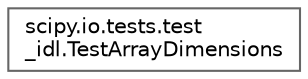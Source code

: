 digraph "Graphical Class Hierarchy"
{
 // LATEX_PDF_SIZE
  bgcolor="transparent";
  edge [fontname=Helvetica,fontsize=10,labelfontname=Helvetica,labelfontsize=10];
  node [fontname=Helvetica,fontsize=10,shape=box,height=0.2,width=0.4];
  rankdir="LR";
  Node0 [id="Node000000",label="scipy.io.tests.test\l_idl.TestArrayDimensions",height=0.2,width=0.4,color="grey40", fillcolor="white", style="filled",URL="$d7/d5c/classscipy_1_1io_1_1tests_1_1test__idl_1_1TestArrayDimensions.html",tooltip=" "];
}
